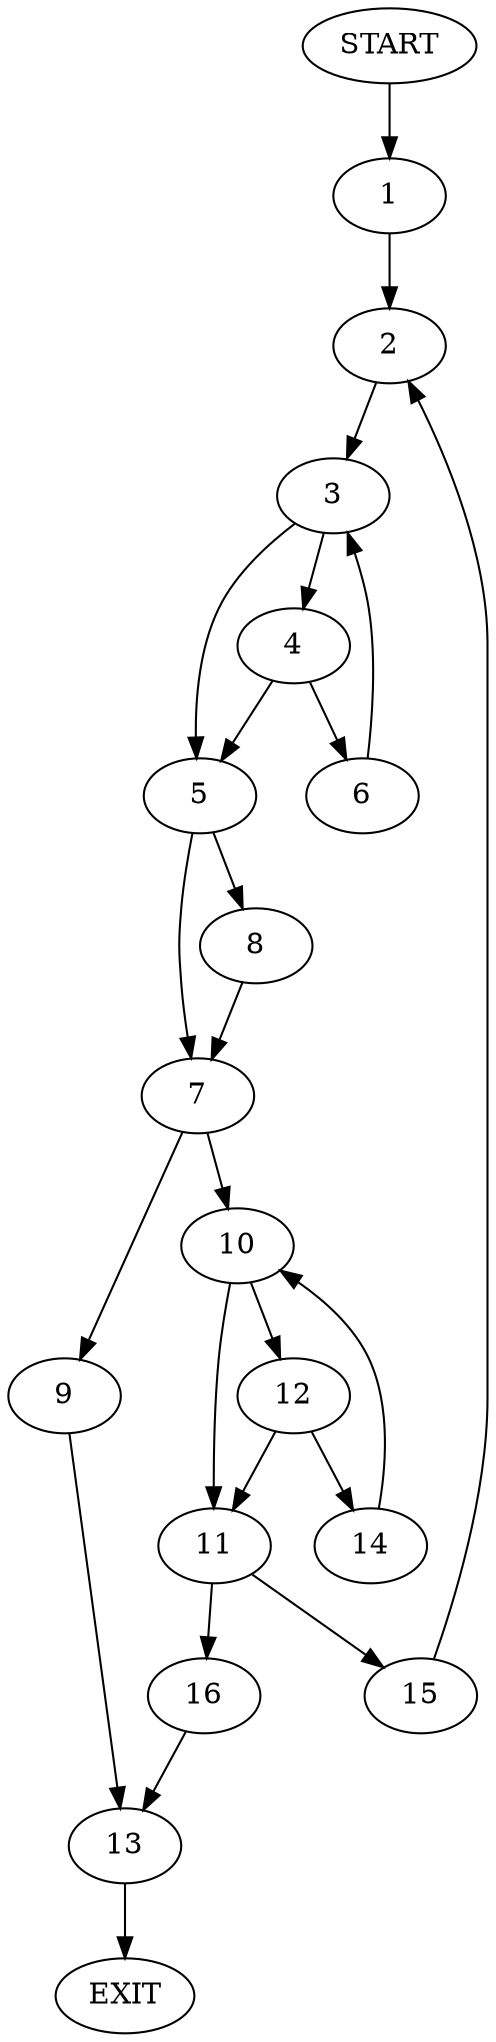 digraph {
0 [label="START"]
17 [label="EXIT"]
0 -> 1
1 -> 2
2 -> 3
3 -> 4
3 -> 5
4 -> 5
4 -> 6
5 -> 7
5 -> 8
6 -> 3
7 -> 9
7 -> 10
8 -> 7
10 -> 11
10 -> 12
9 -> 13
13 -> 17
12 -> 14
12 -> 11
11 -> 15
11 -> 16
14 -> 10
15 -> 2
16 -> 13
}
